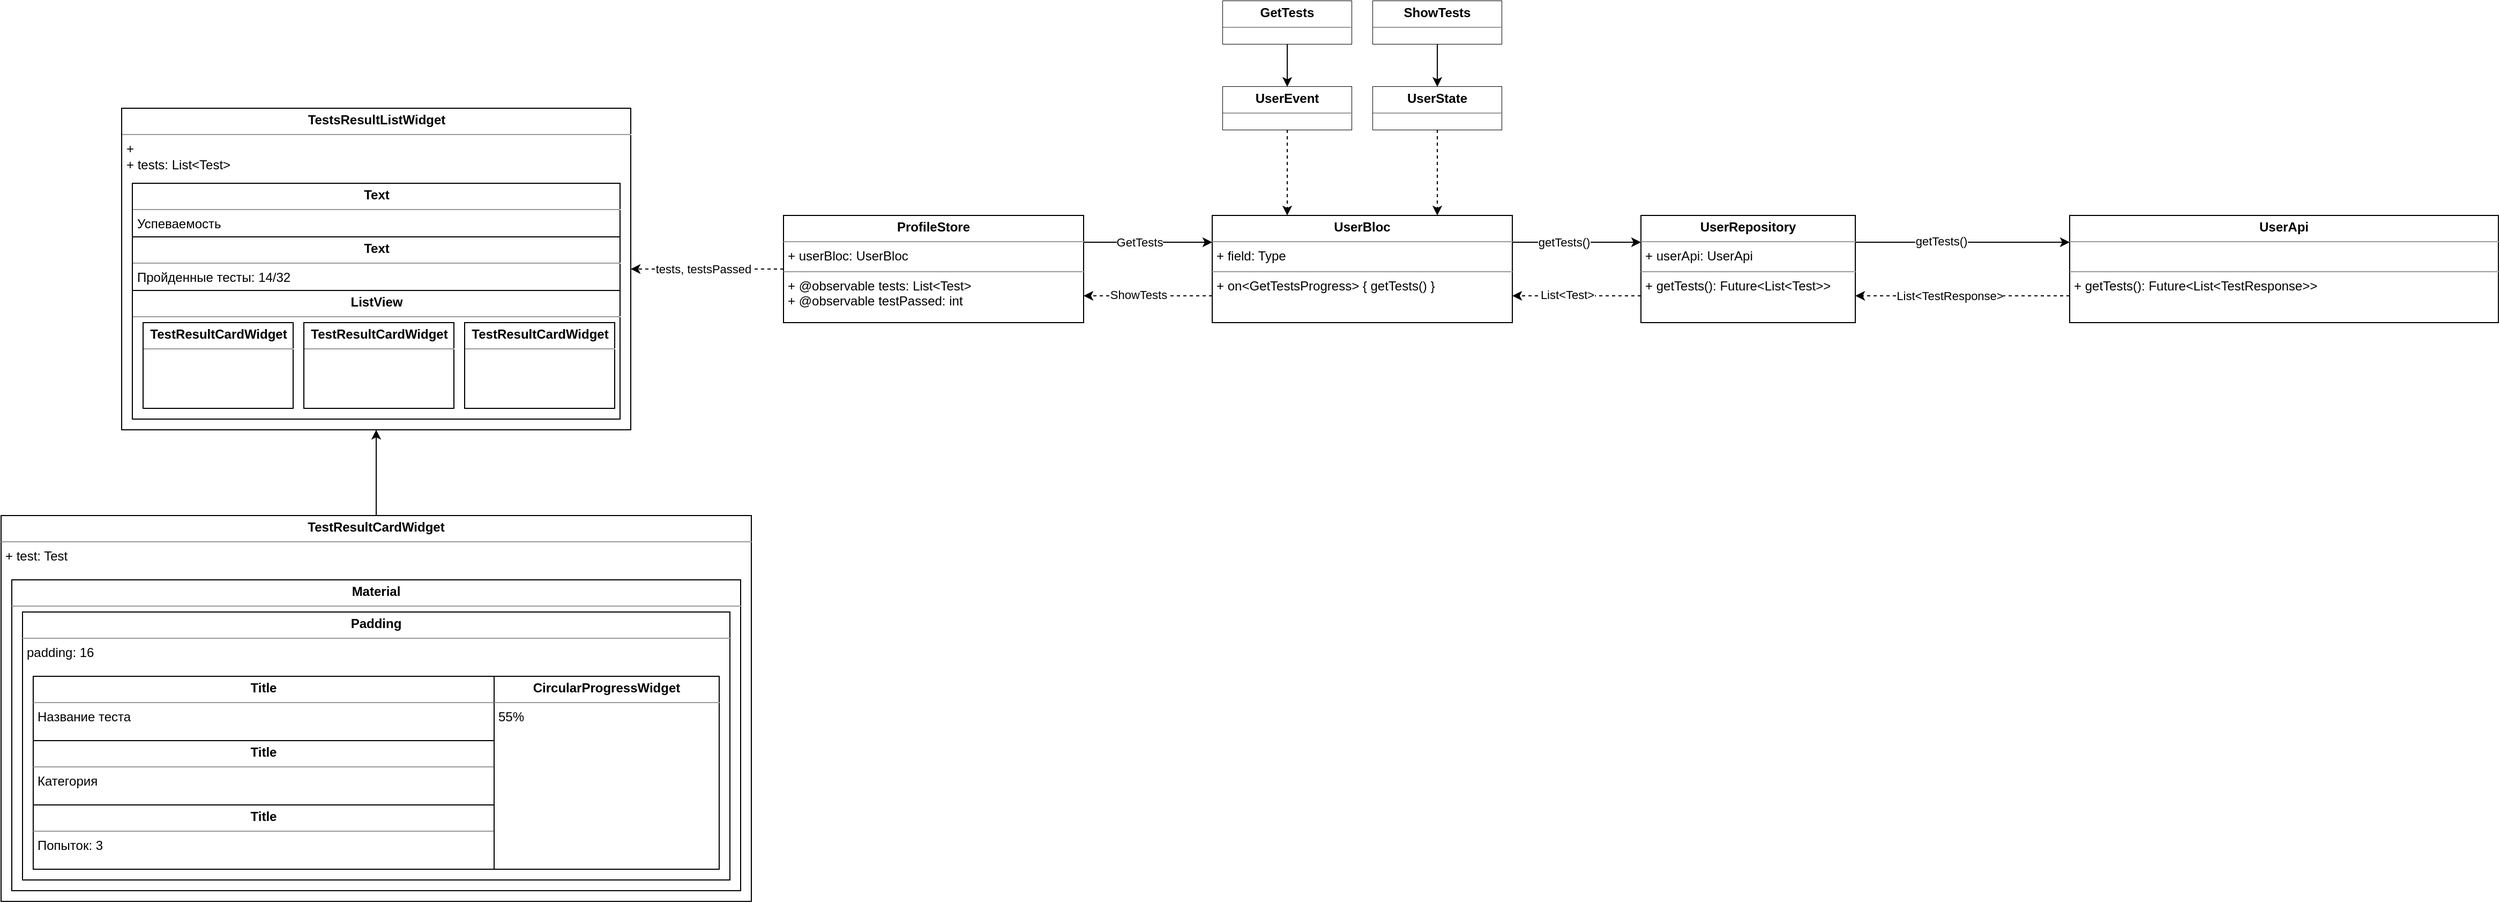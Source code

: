 <mxfile version="15.7.3" type="github">
  <diagram id="xYR68J1s75E41UTsU3Sb" name="Page-1">
    <mxGraphModel dx="2681" dy="532" grid="1" gridSize="10" guides="1" tooltips="1" connect="1" arrows="1" fold="1" page="1" pageScale="1" pageWidth="850" pageHeight="1100" math="0" shadow="0">
      <root>
        <mxCell id="0" />
        <mxCell id="1" parent="0" />
        <mxCell id="SkxBmFmoDoxB2sdK75sk-7" style="edgeStyle=orthogonalEdgeStyle;rounded=0;orthogonalLoop=1;jettySize=auto;html=1;exitX=0;exitY=0.75;exitDx=0;exitDy=0;entryX=1;entryY=0.75;entryDx=0;entryDy=0;dashed=1;" edge="1" parent="1" source="9o35Me_9tluS2l3f0opZ-1" target="9o35Me_9tluS2l3f0opZ-11">
          <mxGeometry relative="1" as="geometry" />
        </mxCell>
        <mxCell id="SkxBmFmoDoxB2sdK75sk-8" value="ShowTests" style="edgeLabel;html=1;align=center;verticalAlign=middle;resizable=0;points=[];" vertex="1" connectable="0" parent="SkxBmFmoDoxB2sdK75sk-7">
          <mxGeometry x="0.148" y="-1" relative="1" as="geometry">
            <mxPoint as="offset" />
          </mxGeometry>
        </mxCell>
        <mxCell id="SkxBmFmoDoxB2sdK75sk-12" style="edgeStyle=orthogonalEdgeStyle;rounded=0;orthogonalLoop=1;jettySize=auto;html=1;exitX=1;exitY=0.25;exitDx=0;exitDy=0;entryX=0;entryY=0.25;entryDx=0;entryDy=0;" edge="1" parent="1" source="9o35Me_9tluS2l3f0opZ-1" target="SkxBmFmoDoxB2sdK75sk-11">
          <mxGeometry relative="1" as="geometry" />
        </mxCell>
        <mxCell id="SkxBmFmoDoxB2sdK75sk-13" value="getTests()" style="edgeLabel;html=1;align=center;verticalAlign=middle;resizable=0;points=[];" vertex="1" connectable="0" parent="SkxBmFmoDoxB2sdK75sk-12">
          <mxGeometry x="-0.207" relative="1" as="geometry">
            <mxPoint as="offset" />
          </mxGeometry>
        </mxCell>
        <mxCell id="9o35Me_9tluS2l3f0opZ-1" value="&lt;p style=&quot;margin: 0px ; margin-top: 4px ; text-align: center&quot;&gt;&lt;b&gt;UserBloc&lt;/b&gt;&lt;/p&gt;&lt;hr size=&quot;1&quot;&gt;&lt;p style=&quot;margin: 0px ; margin-left: 4px&quot;&gt;+ field: Type&lt;/p&gt;&lt;hr size=&quot;1&quot;&gt;&lt;p style=&quot;margin: 0px ; margin-left: 4px&quot;&gt;+ on&amp;lt;GetTestsProgress&amp;gt; { getTests() }&lt;br&gt;&lt;/p&gt;" style="verticalAlign=top;align=left;overflow=fill;fontSize=12;fontFamily=Helvetica;html=1;" parent="1" vertex="1">
          <mxGeometry x="160" y="320" width="280" height="100" as="geometry" />
        </mxCell>
        <mxCell id="9o35Me_9tluS2l3f0opZ-6" style="edgeStyle=orthogonalEdgeStyle;rounded=0;orthogonalLoop=1;jettySize=auto;html=1;exitX=0.5;exitY=1;exitDx=0;exitDy=0;entryX=0.25;entryY=0;entryDx=0;entryDy=0;dashed=1;" parent="1" source="9o35Me_9tluS2l3f0opZ-2" target="9o35Me_9tluS2l3f0opZ-1" edge="1">
          <mxGeometry relative="1" as="geometry" />
        </mxCell>
        <mxCell id="9o35Me_9tluS2l3f0opZ-2" value="&lt;p style=&quot;margin: 0px ; margin-top: 4px ; text-align: center&quot;&gt;&lt;b&gt;UserEvent&lt;/b&gt;&lt;/p&gt;&lt;hr size=&quot;1&quot;&gt;&lt;p style=&quot;margin: 0px ; margin-left: 4px&quot;&gt;&lt;br&gt;&lt;/p&gt;" style="verticalAlign=top;align=left;overflow=fill;fontSize=12;fontFamily=Helvetica;html=1;fillColor=default;strokeColor=default;fontColor=default;labelBackgroundColor=default;" parent="1" vertex="1">
          <mxGeometry x="170" y="200" width="120" height="40" as="geometry" />
        </mxCell>
        <mxCell id="9o35Me_9tluS2l3f0opZ-7" style="edgeStyle=orthogonalEdgeStyle;rounded=0;orthogonalLoop=1;jettySize=auto;html=1;exitX=0.5;exitY=1;exitDx=0;exitDy=0;entryX=0.75;entryY=0;entryDx=0;entryDy=0;dashed=1;" parent="1" source="9o35Me_9tluS2l3f0opZ-3" target="9o35Me_9tluS2l3f0opZ-1" edge="1">
          <mxGeometry relative="1" as="geometry" />
        </mxCell>
        <mxCell id="9o35Me_9tluS2l3f0opZ-3" value="&lt;p style=&quot;margin: 0px ; margin-top: 4px ; text-align: center&quot;&gt;&lt;b&gt;UserState&lt;/b&gt;&lt;/p&gt;&lt;hr size=&quot;1&quot;&gt;&lt;p style=&quot;margin: 0px ; margin-left: 4px&quot;&gt;&lt;br&gt;&lt;/p&gt;" style="verticalAlign=top;align=left;overflow=fill;fontSize=12;fontFamily=Helvetica;html=1;fillColor=default;strokeColor=default;fontColor=default;labelBackgroundColor=default;" parent="1" vertex="1">
          <mxGeometry x="310" y="200" width="120" height="40" as="geometry" />
        </mxCell>
        <mxCell id="9o35Me_9tluS2l3f0opZ-10" style="edgeStyle=orthogonalEdgeStyle;rounded=0;orthogonalLoop=1;jettySize=auto;html=1;entryX=0.5;entryY=0;entryDx=0;entryDy=0;" parent="1" source="9o35Me_9tluS2l3f0opZ-9" target="9o35Me_9tluS2l3f0opZ-2" edge="1">
          <mxGeometry relative="1" as="geometry" />
        </mxCell>
        <mxCell id="9o35Me_9tluS2l3f0opZ-9" value="&lt;p style=&quot;margin: 0px ; margin-top: 4px ; text-align: center&quot;&gt;&lt;b&gt;GetTests&lt;/b&gt;&lt;/p&gt;&lt;hr size=&quot;1&quot;&gt;&lt;p style=&quot;margin: 0px ; margin-left: 4px&quot;&gt;&lt;br&gt;&lt;/p&gt;" style="verticalAlign=top;align=left;overflow=fill;fontSize=12;fontFamily=Helvetica;html=1;fillColor=default;strokeColor=default;fontColor=default;labelBackgroundColor=default;" parent="1" vertex="1">
          <mxGeometry x="170" y="120" width="120" height="40" as="geometry" />
        </mxCell>
        <mxCell id="SkxBmFmoDoxB2sdK75sk-1" style="edgeStyle=orthogonalEdgeStyle;rounded=0;orthogonalLoop=1;jettySize=auto;html=1;exitX=0;exitY=0.5;exitDx=0;exitDy=0;entryX=1;entryY=0.5;entryDx=0;entryDy=0;dashed=1;" edge="1" parent="1" source="9o35Me_9tluS2l3f0opZ-11" target="9o35Me_9tluS2l3f0opZ-23">
          <mxGeometry relative="1" as="geometry" />
        </mxCell>
        <mxCell id="SkxBmFmoDoxB2sdK75sk-6" value="tests, testsPassed" style="edgeLabel;html=1;align=center;verticalAlign=middle;resizable=0;points=[];" vertex="1" connectable="0" parent="SkxBmFmoDoxB2sdK75sk-1">
          <mxGeometry x="0.061" relative="1" as="geometry">
            <mxPoint as="offset" />
          </mxGeometry>
        </mxCell>
        <mxCell id="SkxBmFmoDoxB2sdK75sk-9" style="edgeStyle=orthogonalEdgeStyle;rounded=0;orthogonalLoop=1;jettySize=auto;html=1;exitX=1;exitY=0.25;exitDx=0;exitDy=0;entryX=0;entryY=0.25;entryDx=0;entryDy=0;" edge="1" parent="1" source="9o35Me_9tluS2l3f0opZ-11" target="9o35Me_9tluS2l3f0opZ-1">
          <mxGeometry relative="1" as="geometry" />
        </mxCell>
        <mxCell id="SkxBmFmoDoxB2sdK75sk-10" value="GetTests" style="edgeLabel;html=1;align=center;verticalAlign=middle;resizable=0;points=[];" vertex="1" connectable="0" parent="SkxBmFmoDoxB2sdK75sk-9">
          <mxGeometry x="-0.141" relative="1" as="geometry">
            <mxPoint as="offset" />
          </mxGeometry>
        </mxCell>
        <mxCell id="9o35Me_9tluS2l3f0opZ-11" value="&lt;p style=&quot;margin: 0px ; margin-top: 4px ; text-align: center&quot;&gt;&lt;b&gt;ProfileStore&lt;/b&gt;&lt;/p&gt;&lt;hr size=&quot;1&quot;&gt;&lt;p style=&quot;margin: 0px ; margin-left: 4px&quot;&gt;+ userBloc: UserBloc&lt;/p&gt;&lt;hr size=&quot;1&quot;&gt;&lt;p style=&quot;margin: 0px ; margin-left: 4px&quot;&gt;+ @observable tests: List&amp;lt;Test&amp;gt;&lt;/p&gt;&lt;p style=&quot;margin: 0px ; margin-left: 4px&quot;&gt;+ @observable testPassed: int&lt;br&gt;&lt;/p&gt;" style="verticalAlign=top;align=left;overflow=fill;fontSize=12;fontFamily=Helvetica;html=1;" parent="1" vertex="1">
          <mxGeometry x="-240" y="320" width="280" height="100" as="geometry" />
        </mxCell>
        <mxCell id="9o35Me_9tluS2l3f0opZ-31" style="edgeStyle=orthogonalEdgeStyle;rounded=0;orthogonalLoop=1;jettySize=auto;html=1;entryX=0.5;entryY=1;entryDx=0;entryDy=0;" parent="1" source="9o35Me_9tluS2l3f0opZ-14" target="9o35Me_9tluS2l3f0opZ-23" edge="1">
          <mxGeometry relative="1" as="geometry" />
        </mxCell>
        <mxCell id="9o35Me_9tluS2l3f0opZ-14" value="&lt;p style=&quot;margin: 0px ; margin-top: 4px ; text-align: center&quot;&gt;&lt;b&gt;TestResultCardWidget&lt;/b&gt;&lt;/p&gt;&lt;hr size=&quot;1&quot;&gt;&lt;p style=&quot;margin: 0px ; margin-left: 4px&quot;&gt;+ test: Test&lt;br&gt;&lt;/p&gt;" style="verticalAlign=top;align=left;overflow=fill;fontSize=12;fontFamily=Helvetica;html=1;" parent="1" vertex="1">
          <mxGeometry x="-970" y="600" width="700" height="360" as="geometry" />
        </mxCell>
        <mxCell id="9o35Me_9tluS2l3f0opZ-17" value="&lt;p style=&quot;margin: 0px ; margin-top: 4px ; text-align: center&quot;&gt;&lt;b&gt;Material&lt;/b&gt;&lt;/p&gt;&lt;hr size=&quot;1&quot;&gt;&lt;p style=&quot;margin: 0px ; margin-left: 4px&quot;&gt;&lt;br&gt;&lt;/p&gt;" style="verticalAlign=top;align=left;overflow=fill;fontSize=12;fontFamily=Helvetica;html=1;" parent="1" vertex="1">
          <mxGeometry x="-960" y="660" width="680" height="290" as="geometry" />
        </mxCell>
        <mxCell id="9o35Me_9tluS2l3f0opZ-18" value="&lt;p style=&quot;margin: 0px ; margin-top: 4px ; text-align: center&quot;&gt;&lt;b&gt;Padding&lt;/b&gt;&lt;/p&gt;&lt;hr size=&quot;1&quot;&gt;&lt;p style=&quot;margin: 0px ; margin-left: 4px&quot;&gt;padding: 16&lt;br&gt;&lt;/p&gt;" style="verticalAlign=top;align=left;overflow=fill;fontSize=12;fontFamily=Helvetica;html=1;" parent="1" vertex="1">
          <mxGeometry x="-950" y="690" width="660" height="250" as="geometry" />
        </mxCell>
        <mxCell id="9o35Me_9tluS2l3f0opZ-19" value="&lt;p style=&quot;margin: 0px ; margin-top: 4px ; text-align: center&quot;&gt;&lt;b&gt;Title&lt;/b&gt;&lt;/p&gt;&lt;hr size=&quot;1&quot;&gt;&lt;p style=&quot;margin: 0px ; margin-left: 4px&quot;&gt;Название теста&lt;br&gt;&lt;/p&gt;" style="verticalAlign=top;align=left;overflow=fill;fontSize=12;fontFamily=Helvetica;html=1;" parent="1" vertex="1">
          <mxGeometry x="-940" y="750" width="430" height="60" as="geometry" />
        </mxCell>
        <mxCell id="9o35Me_9tluS2l3f0opZ-20" value="&lt;p style=&quot;margin: 0px ; margin-top: 4px ; text-align: center&quot;&gt;&lt;b&gt;Title&lt;/b&gt;&lt;/p&gt;&lt;hr size=&quot;1&quot;&gt;&lt;p style=&quot;margin: 0px ; margin-left: 4px&quot;&gt;Категория&lt;br&gt;&lt;/p&gt;" style="verticalAlign=top;align=left;overflow=fill;fontSize=12;fontFamily=Helvetica;html=1;" parent="1" vertex="1">
          <mxGeometry x="-940" y="810" width="430" height="60" as="geometry" />
        </mxCell>
        <mxCell id="9o35Me_9tluS2l3f0opZ-21" value="&lt;p style=&quot;margin: 0px ; margin-top: 4px ; text-align: center&quot;&gt;&lt;b&gt;Title&lt;/b&gt;&lt;/p&gt;&lt;hr size=&quot;1&quot;&gt;&lt;p style=&quot;margin: 0px ; margin-left: 4px&quot;&gt;Попыток: 3&lt;br&gt;&lt;/p&gt;" style="verticalAlign=top;align=left;overflow=fill;fontSize=12;fontFamily=Helvetica;html=1;" parent="1" vertex="1">
          <mxGeometry x="-940" y="870" width="430" height="60" as="geometry" />
        </mxCell>
        <mxCell id="9o35Me_9tluS2l3f0opZ-22" value="&lt;p style=&quot;margin: 0px ; margin-top: 4px ; text-align: center&quot;&gt;&lt;b&gt;CircularProgressWidget&lt;/b&gt;&lt;br&gt;&lt;/p&gt;&lt;hr size=&quot;1&quot;&gt;&lt;p style=&quot;margin: 0px ; margin-left: 4px&quot;&gt;55%&lt;br&gt;&lt;/p&gt;" style="verticalAlign=top;align=left;overflow=fill;fontSize=12;fontFamily=Helvetica;html=1;" parent="1" vertex="1">
          <mxGeometry x="-510" y="750" width="210" height="180" as="geometry" />
        </mxCell>
        <mxCell id="9o35Me_9tluS2l3f0opZ-23" value="&lt;p style=&quot;margin: 0px ; margin-top: 4px ; text-align: center&quot;&gt;&lt;b&gt;TestsResultListWidget&lt;/b&gt;&lt;/p&gt;&lt;hr size=&quot;1&quot;&gt;&lt;p style=&quot;margin: 0px ; margin-left: 4px&quot;&gt;+ &lt;br&gt;&lt;/p&gt;&lt;p style=&quot;margin: 0px ; margin-left: 4px&quot;&gt;+ tests: List&amp;lt;Test&amp;gt;&lt;br&gt;&lt;/p&gt;" style="verticalAlign=top;align=left;overflow=fill;fontSize=12;fontFamily=Helvetica;html=1;" parent="1" vertex="1">
          <mxGeometry x="-857.5" y="220" width="475" height="300" as="geometry" />
        </mxCell>
        <mxCell id="9o35Me_9tluS2l3f0opZ-24" value="&lt;p style=&quot;margin: 0px ; margin-top: 4px ; text-align: center&quot;&gt;&lt;b&gt;Text&lt;/b&gt;&lt;/p&gt;&lt;hr size=&quot;1&quot;&gt;&lt;p style=&quot;margin: 0px ; margin-left: 4px&quot;&gt;Успеваемость&lt;br&gt;&lt;/p&gt;" style="verticalAlign=top;align=left;overflow=fill;fontSize=12;fontFamily=Helvetica;html=1;" parent="1" vertex="1">
          <mxGeometry x="-847.5" y="290" width="455" height="50" as="geometry" />
        </mxCell>
        <mxCell id="9o35Me_9tluS2l3f0opZ-25" value="&lt;p style=&quot;margin: 0px ; margin-top: 4px ; text-align: center&quot;&gt;&lt;b&gt;Text&lt;/b&gt;&lt;/p&gt;&lt;hr size=&quot;1&quot;&gt;&lt;p style=&quot;margin: 0px ; margin-left: 4px&quot;&gt;Пройденные тесты: 14/32&lt;br&gt;&lt;/p&gt;" style="verticalAlign=top;align=left;overflow=fill;fontSize=12;fontFamily=Helvetica;html=1;" parent="1" vertex="1">
          <mxGeometry x="-847.5" y="340" width="455" height="50" as="geometry" />
        </mxCell>
        <mxCell id="9o35Me_9tluS2l3f0opZ-26" value="&lt;p style=&quot;margin: 0px ; margin-top: 4px ; text-align: center&quot;&gt;&lt;b&gt;ListView&lt;/b&gt;&lt;/p&gt;&lt;hr size=&quot;1&quot;&gt;&lt;p style=&quot;margin: 0px ; margin-left: 4px&quot;&gt;&lt;br&gt;&lt;/p&gt;" style="verticalAlign=top;align=left;overflow=fill;fontSize=12;fontFamily=Helvetica;html=1;" parent="1" vertex="1">
          <mxGeometry x="-847.5" y="390" width="455" height="120" as="geometry" />
        </mxCell>
        <mxCell id="9o35Me_9tluS2l3f0opZ-27" value="&lt;p style=&quot;margin: 0px ; margin-top: 4px ; text-align: center&quot;&gt;&lt;b&gt;TestResultCardWidget&lt;/b&gt;&lt;/p&gt;&lt;hr size=&quot;1&quot;&gt;&lt;p style=&quot;margin: 0px ; margin-left: 4px&quot;&gt;&lt;br&gt;&lt;/p&gt;" style="verticalAlign=top;align=left;overflow=fill;fontSize=12;fontFamily=Helvetica;html=1;" parent="1" vertex="1">
          <mxGeometry x="-837.5" y="420" width="140" height="80" as="geometry" />
        </mxCell>
        <mxCell id="9o35Me_9tluS2l3f0opZ-28" value="&lt;p style=&quot;margin: 0px ; margin-top: 4px ; text-align: center&quot;&gt;&lt;b&gt;TestResultCardWidget&lt;/b&gt;&lt;/p&gt;&lt;hr size=&quot;1&quot;&gt;&lt;p style=&quot;margin: 0px ; margin-left: 4px&quot;&gt;&lt;br&gt;&lt;/p&gt;" style="verticalAlign=top;align=left;overflow=fill;fontSize=12;fontFamily=Helvetica;html=1;" parent="1" vertex="1">
          <mxGeometry x="-687.5" y="420" width="140" height="80" as="geometry" />
        </mxCell>
        <mxCell id="9o35Me_9tluS2l3f0opZ-29" value="&lt;p style=&quot;margin: 0px ; margin-top: 4px ; text-align: center&quot;&gt;&lt;b&gt;TestResultCardWidget&lt;/b&gt;&lt;/p&gt;&lt;hr size=&quot;1&quot;&gt;&lt;p style=&quot;margin: 0px ; margin-left: 4px&quot;&gt;&lt;br&gt;&lt;/p&gt;" style="verticalAlign=top;align=left;overflow=fill;fontSize=12;fontFamily=Helvetica;html=1;" parent="1" vertex="1">
          <mxGeometry x="-537.5" y="420" width="140" height="80" as="geometry" />
        </mxCell>
        <mxCell id="SkxBmFmoDoxB2sdK75sk-3" style="edgeStyle=orthogonalEdgeStyle;rounded=0;orthogonalLoop=1;jettySize=auto;html=1;entryX=0.5;entryY=0;entryDx=0;entryDy=0;" edge="1" parent="1" source="SkxBmFmoDoxB2sdK75sk-2" target="9o35Me_9tluS2l3f0opZ-3">
          <mxGeometry relative="1" as="geometry" />
        </mxCell>
        <mxCell id="SkxBmFmoDoxB2sdK75sk-2" value="&lt;p style=&quot;margin: 0px ; margin-top: 4px ; text-align: center&quot;&gt;&lt;b&gt;ShowTests&lt;/b&gt;&lt;br&gt;&lt;/p&gt;&lt;hr size=&quot;1&quot;&gt;&lt;p style=&quot;margin: 0px ; margin-left: 4px&quot;&gt;&lt;br&gt;&lt;/p&gt;" style="verticalAlign=top;align=left;overflow=fill;fontSize=12;fontFamily=Helvetica;html=1;fillColor=default;strokeColor=default;fontColor=default;labelBackgroundColor=default;" vertex="1" parent="1">
          <mxGeometry x="310" y="120" width="120" height="40" as="geometry" />
        </mxCell>
        <mxCell id="SkxBmFmoDoxB2sdK75sk-14" style="edgeStyle=orthogonalEdgeStyle;rounded=0;orthogonalLoop=1;jettySize=auto;html=1;exitX=0;exitY=0.75;exitDx=0;exitDy=0;entryX=1;entryY=0.75;entryDx=0;entryDy=0;dashed=1;" edge="1" parent="1" source="SkxBmFmoDoxB2sdK75sk-11" target="9o35Me_9tluS2l3f0opZ-1">
          <mxGeometry relative="1" as="geometry" />
        </mxCell>
        <mxCell id="SkxBmFmoDoxB2sdK75sk-15" value="List&amp;lt;Test&amp;gt;" style="edgeLabel;html=1;align=center;verticalAlign=middle;resizable=0;points=[];" vertex="1" connectable="0" parent="SkxBmFmoDoxB2sdK75sk-14">
          <mxGeometry x="0.16" y="-1" relative="1" as="geometry">
            <mxPoint as="offset" />
          </mxGeometry>
        </mxCell>
        <mxCell id="SkxBmFmoDoxB2sdK75sk-17" style="edgeStyle=orthogonalEdgeStyle;rounded=0;orthogonalLoop=1;jettySize=auto;html=1;exitX=1;exitY=0.25;exitDx=0;exitDy=0;entryX=0;entryY=0.25;entryDx=0;entryDy=0;" edge="1" parent="1" source="SkxBmFmoDoxB2sdK75sk-11" target="SkxBmFmoDoxB2sdK75sk-16">
          <mxGeometry relative="1" as="geometry" />
        </mxCell>
        <mxCell id="SkxBmFmoDoxB2sdK75sk-18" value="getTests()" style="edgeLabel;html=1;align=center;verticalAlign=middle;resizable=0;points=[];" vertex="1" connectable="0" parent="SkxBmFmoDoxB2sdK75sk-17">
          <mxGeometry x="-0.201" y="1" relative="1" as="geometry">
            <mxPoint as="offset" />
          </mxGeometry>
        </mxCell>
        <mxCell id="SkxBmFmoDoxB2sdK75sk-11" value="&lt;p style=&quot;margin: 0px ; margin-top: 4px ; text-align: center&quot;&gt;&lt;b&gt;UserRepository&lt;/b&gt;&lt;/p&gt;&lt;hr size=&quot;1&quot;&gt;&lt;p style=&quot;margin: 0px ; margin-left: 4px&quot;&gt;+ userApi: UserApi&lt;/p&gt;&lt;hr size=&quot;1&quot;&gt;&lt;p style=&quot;margin: 0px ; margin-left: 4px&quot;&gt;+ getTests(): Future&amp;lt;List&amp;lt;Test&amp;gt;&amp;gt;&lt;/p&gt;" style="verticalAlign=top;align=left;overflow=fill;fontSize=12;fontFamily=Helvetica;html=1;fontColor=default;strokeColor=default;fillColor=default;" vertex="1" parent="1">
          <mxGeometry x="560" y="320" width="200" height="100" as="geometry" />
        </mxCell>
        <mxCell id="SkxBmFmoDoxB2sdK75sk-19" style="edgeStyle=orthogonalEdgeStyle;rounded=0;orthogonalLoop=1;jettySize=auto;html=1;exitX=0;exitY=0.75;exitDx=0;exitDy=0;entryX=1;entryY=0.75;entryDx=0;entryDy=0;dashed=1;" edge="1" parent="1" source="SkxBmFmoDoxB2sdK75sk-16" target="SkxBmFmoDoxB2sdK75sk-11">
          <mxGeometry relative="1" as="geometry" />
        </mxCell>
        <mxCell id="SkxBmFmoDoxB2sdK75sk-21" value="List&amp;lt;TestResponse&amp;gt;" style="edgeLabel;html=1;align=center;verticalAlign=middle;resizable=0;points=[];" vertex="1" connectable="0" parent="SkxBmFmoDoxB2sdK75sk-19">
          <mxGeometry x="0.12" relative="1" as="geometry">
            <mxPoint as="offset" />
          </mxGeometry>
        </mxCell>
        <mxCell id="SkxBmFmoDoxB2sdK75sk-16" value="&lt;p style=&quot;margin: 0px ; margin-top: 4px ; text-align: center&quot;&gt;&lt;b&gt;UserApi&lt;/b&gt;&lt;/p&gt;&lt;hr size=&quot;1&quot;&gt;&lt;p style=&quot;margin: 0px ; margin-left: 4px&quot;&gt;&lt;br&gt;&lt;/p&gt;&lt;hr size=&quot;1&quot;&gt;&lt;p style=&quot;margin: 0px ; margin-left: 4px&quot;&gt;+ getTests(): Future&amp;lt;List&amp;lt;TestResponse&amp;gt;&amp;gt;&lt;/p&gt;&lt;p style=&quot;margin: 0px ; margin-left: 4px&quot;&gt;&lt;br&gt;&lt;/p&gt;" style="verticalAlign=top;align=left;overflow=fill;fontSize=12;fontFamily=Helvetica;html=1;fontColor=default;strokeColor=default;fillColor=default;" vertex="1" parent="1">
          <mxGeometry x="960" y="320" width="400" height="100" as="geometry" />
        </mxCell>
      </root>
    </mxGraphModel>
  </diagram>
</mxfile>
